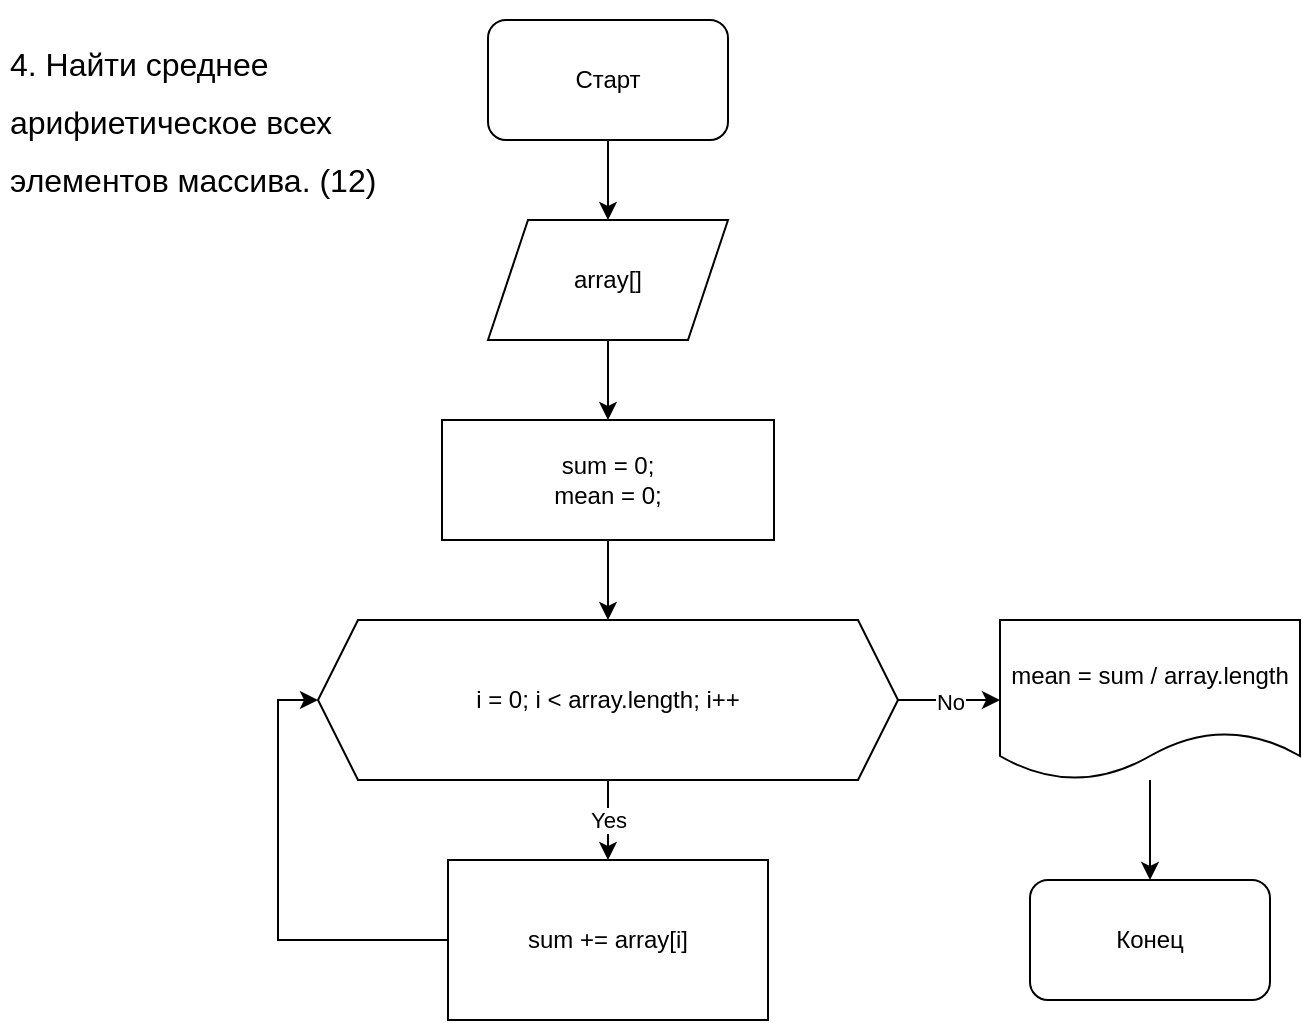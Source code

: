 <mxfile version="21.4.0" type="device">
  <diagram name="Страница 1" id="D6iebtTlnamsbC1WVJgu">
    <mxGraphModel dx="1596" dy="868" grid="1" gridSize="10" guides="1" tooltips="1" connect="1" arrows="1" fold="1" page="1" pageScale="1" pageWidth="827" pageHeight="1169" math="0" shadow="0">
      <root>
        <mxCell id="0" />
        <mxCell id="1" parent="0" />
        <mxCell id="5dswsCgZ4ZqaHU0HXXHc-6" value="" style="edgeStyle=orthogonalEdgeStyle;rounded=0;orthogonalLoop=1;jettySize=auto;html=1;" edge="1" parent="1" source="5dswsCgZ4ZqaHU0HXXHc-1" target="5dswsCgZ4ZqaHU0HXXHc-2">
          <mxGeometry relative="1" as="geometry" />
        </mxCell>
        <mxCell id="5dswsCgZ4ZqaHU0HXXHc-1" value="Старт" style="rounded=1;whiteSpace=wrap;html=1;" vertex="1" parent="1">
          <mxGeometry x="354" y="30" width="120" height="60" as="geometry" />
        </mxCell>
        <mxCell id="5dswsCgZ4ZqaHU0HXXHc-7" value="" style="edgeStyle=orthogonalEdgeStyle;rounded=0;orthogonalLoop=1;jettySize=auto;html=1;" edge="1" parent="1" source="5dswsCgZ4ZqaHU0HXXHc-2" target="5dswsCgZ4ZqaHU0HXXHc-3">
          <mxGeometry relative="1" as="geometry" />
        </mxCell>
        <mxCell id="5dswsCgZ4ZqaHU0HXXHc-2" value="array[]" style="shape=parallelogram;perimeter=parallelogramPerimeter;whiteSpace=wrap;html=1;fixedSize=1;" vertex="1" parent="1">
          <mxGeometry x="354" y="130" width="120" height="60" as="geometry" />
        </mxCell>
        <mxCell id="5dswsCgZ4ZqaHU0HXXHc-8" value="" style="edgeStyle=orthogonalEdgeStyle;rounded=0;orthogonalLoop=1;jettySize=auto;html=1;" edge="1" parent="1" source="5dswsCgZ4ZqaHU0HXXHc-3" target="5dswsCgZ4ZqaHU0HXXHc-4">
          <mxGeometry relative="1" as="geometry" />
        </mxCell>
        <mxCell id="5dswsCgZ4ZqaHU0HXXHc-3" value="sum = 0;&lt;br&gt;mean = 0;" style="rounded=0;whiteSpace=wrap;html=1;" vertex="1" parent="1">
          <mxGeometry x="331" y="230" width="166" height="60" as="geometry" />
        </mxCell>
        <mxCell id="5dswsCgZ4ZqaHU0HXXHc-9" value="Yes" style="edgeStyle=orthogonalEdgeStyle;rounded=0;orthogonalLoop=1;jettySize=auto;html=1;" edge="1" parent="1" source="5dswsCgZ4ZqaHU0HXXHc-4" target="5dswsCgZ4ZqaHU0HXXHc-5">
          <mxGeometry relative="1" as="geometry" />
        </mxCell>
        <mxCell id="5dswsCgZ4ZqaHU0HXXHc-17" value="No" style="edgeStyle=orthogonalEdgeStyle;rounded=0;orthogonalLoop=1;jettySize=auto;html=1;" edge="1" parent="1" source="5dswsCgZ4ZqaHU0HXXHc-4">
          <mxGeometry relative="1" as="geometry">
            <mxPoint x="610" y="370" as="targetPoint" />
          </mxGeometry>
        </mxCell>
        <mxCell id="5dswsCgZ4ZqaHU0HXXHc-4" value="i = 0; i &amp;lt; array.length; i++" style="shape=hexagon;perimeter=hexagonPerimeter2;whiteSpace=wrap;html=1;fixedSize=1;" vertex="1" parent="1">
          <mxGeometry x="269" y="330" width="290" height="80" as="geometry" />
        </mxCell>
        <mxCell id="5dswsCgZ4ZqaHU0HXXHc-12" style="edgeStyle=orthogonalEdgeStyle;rounded=0;orthogonalLoop=1;jettySize=auto;html=1;entryX=0;entryY=0.5;entryDx=0;entryDy=0;" edge="1" parent="1" source="5dswsCgZ4ZqaHU0HXXHc-5" target="5dswsCgZ4ZqaHU0HXXHc-4">
          <mxGeometry relative="1" as="geometry">
            <Array as="points">
              <mxPoint x="249" y="490" />
              <mxPoint x="249" y="370" />
            </Array>
          </mxGeometry>
        </mxCell>
        <mxCell id="5dswsCgZ4ZqaHU0HXXHc-5" value="sum += array[i]" style="rounded=0;whiteSpace=wrap;html=1;" vertex="1" parent="1">
          <mxGeometry x="334" y="450" width="160" height="80" as="geometry" />
        </mxCell>
        <mxCell id="5dswsCgZ4ZqaHU0HXXHc-19" value="&lt;h1&gt;&lt;font size=&quot;3&quot;&gt;&lt;span style=&quot;font-weight: 400;&quot;&gt;4. Найти среднее арифиетическое всех элементов массива. (12)&lt;/span&gt;&lt;/font&gt;&lt;/h1&gt;" style="text;html=1;strokeColor=none;fillColor=none;spacing=5;spacingTop=-20;whiteSpace=wrap;overflow=hidden;rounded=0;" vertex="1" parent="1">
          <mxGeometry x="110" y="30" width="200" height="120" as="geometry" />
        </mxCell>
        <mxCell id="5dswsCgZ4ZqaHU0HXXHc-22" value="" style="edgeStyle=orthogonalEdgeStyle;rounded=0;orthogonalLoop=1;jettySize=auto;html=1;" edge="1" parent="1" source="5dswsCgZ4ZqaHU0HXXHc-20" target="5dswsCgZ4ZqaHU0HXXHc-21">
          <mxGeometry relative="1" as="geometry" />
        </mxCell>
        <mxCell id="5dswsCgZ4ZqaHU0HXXHc-20" value="mean = sum / array.length" style="shape=document;whiteSpace=wrap;html=1;boundedLbl=1;" vertex="1" parent="1">
          <mxGeometry x="610" y="330" width="150" height="80" as="geometry" />
        </mxCell>
        <mxCell id="5dswsCgZ4ZqaHU0HXXHc-21" value="Конец" style="rounded=1;whiteSpace=wrap;html=1;" vertex="1" parent="1">
          <mxGeometry x="625" y="460" width="120" height="60" as="geometry" />
        </mxCell>
      </root>
    </mxGraphModel>
  </diagram>
</mxfile>
